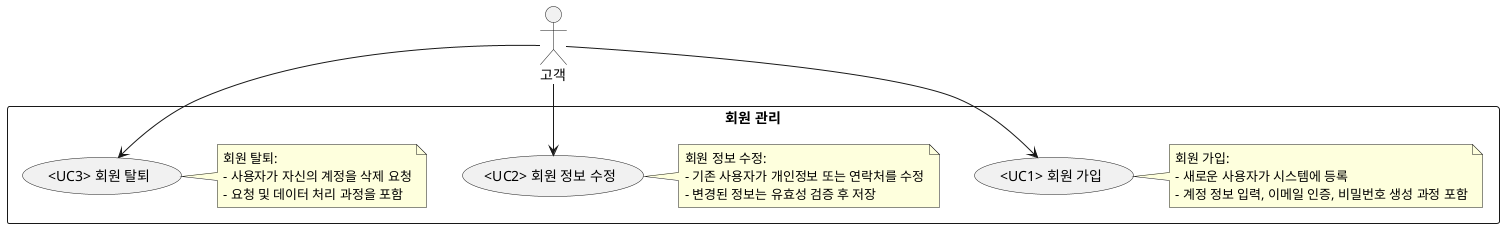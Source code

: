 @startuml
actor "고객" as Customer

rectangle "회원 관리" {
  usecase "<UC1> 회원 가입" as UC1
  note right of UC1
  회원 가입:
  - 새로운 사용자가 시스템에 등록
  - 계정 정보 입력, 이메일 인증, 비밀번호 생성 과정 포함
  end note

  usecase "<UC2> 회원 정보 수정" as UC2
  note right of UC2
  회원 정보 수정:
  - 기존 사용자가 개인정보 또는 연락처를 수정
  - 변경된 정보는 유효성 검증 후 저장
  end note

  usecase "<UC3> 회원 탈퇴" as UC3
  note right of UC3
  회원 탈퇴:
  - 사용자가 자신의 계정을 삭제 요청
  - 요청 및 데이터 처리 과정을 포함
  end note
}

Customer --> UC1
Customer --> UC2
Customer --> UC3

@enduml

